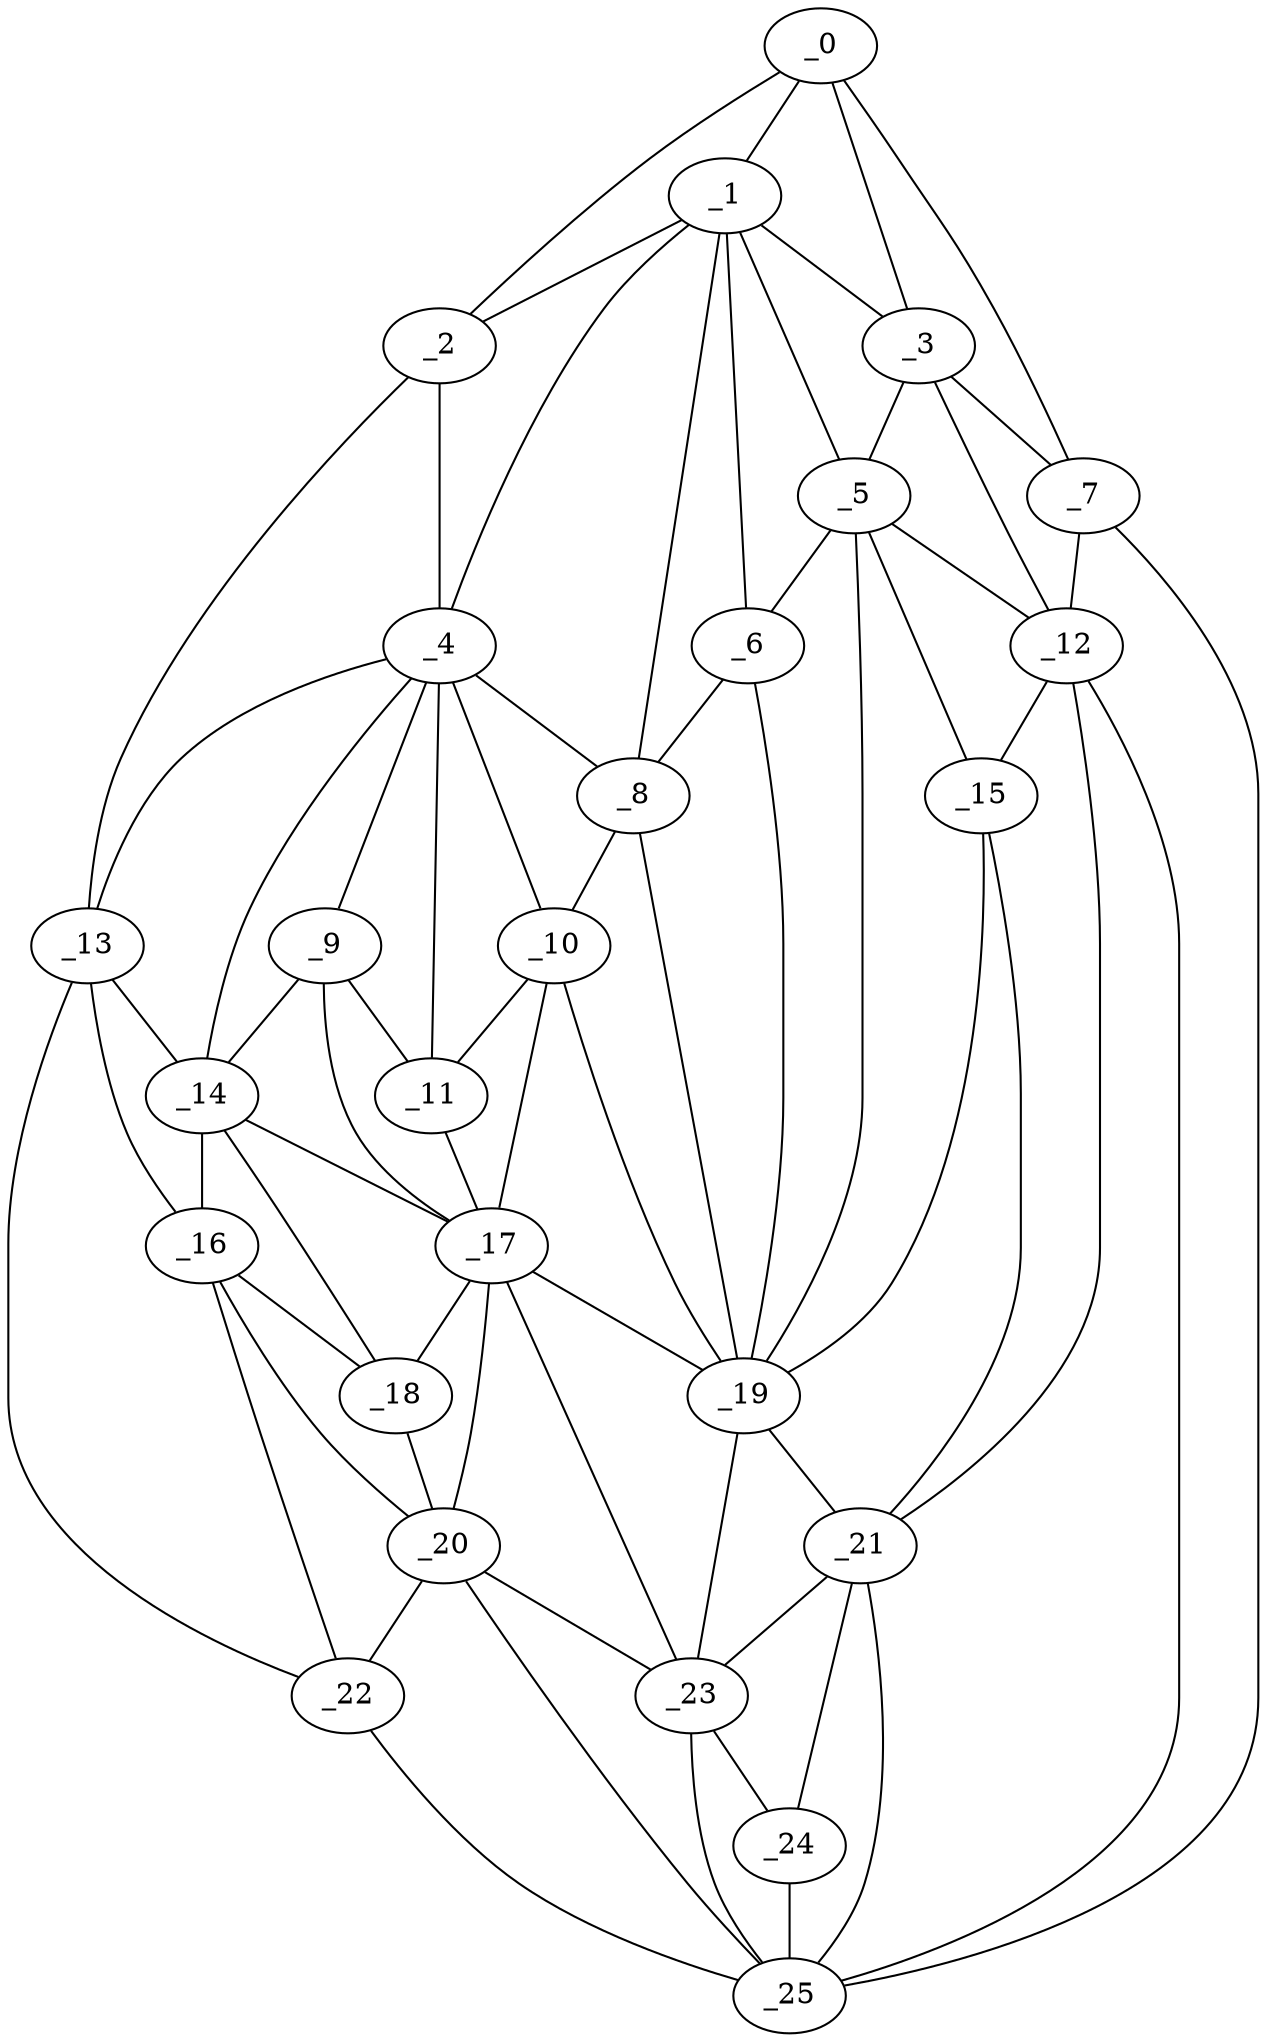 graph "obj89__105.gxl" {
	_0	 [x=27,
		y=12];
	_1	 [x=38,
		y=35];
	_0 -- _1	 [valence=2];
	_2	 [x=38,
		y=116];
	_0 -- _2	 [valence=1];
	_3	 [x=42,
		y=25];
	_0 -- _3	 [valence=1];
	_7	 [x=57,
		y=5];
	_0 -- _7	 [valence=1];
	_1 -- _2	 [valence=2];
	_1 -- _3	 [valence=2];
	_4	 [x=51,
		y=97];
	_1 -- _4	 [valence=2];
	_5	 [x=55,
		y=38];
	_1 -- _5	 [valence=2];
	_6	 [x=55,
		y=49];
	_1 -- _6	 [valence=1];
	_8	 [x=57,
		y=55];
	_1 -- _8	 [valence=2];
	_2 -- _4	 [valence=1];
	_13	 [x=67,
		y=123];
	_2 -- _13	 [valence=1];
	_3 -- _5	 [valence=2];
	_3 -- _7	 [valence=2];
	_12	 [x=64,
		y=13];
	_3 -- _12	 [valence=2];
	_4 -- _8	 [valence=1];
	_9	 [x=61,
		y=95];
	_4 -- _9	 [valence=1];
	_10	 [x=62,
		y=79];
	_4 -- _10	 [valence=2];
	_11	 [x=62,
		y=85];
	_4 -- _11	 [valence=2];
	_4 -- _13	 [valence=1];
	_14	 [x=71,
		y=109];
	_4 -- _14	 [valence=2];
	_5 -- _6	 [valence=2];
	_5 -- _12	 [valence=2];
	_15	 [x=78,
		y=26];
	_5 -- _15	 [valence=1];
	_19	 [x=83,
		y=40];
	_5 -- _19	 [valence=1];
	_6 -- _8	 [valence=1];
	_6 -- _19	 [valence=2];
	_7 -- _12	 [valence=1];
	_25	 [x=104,
		y=11];
	_7 -- _25	 [valence=1];
	_8 -- _10	 [valence=1];
	_8 -- _19	 [valence=2];
	_9 -- _11	 [valence=2];
	_9 -- _14	 [valence=2];
	_17	 [x=82,
		y=98];
	_9 -- _17	 [valence=1];
	_10 -- _11	 [valence=2];
	_10 -- _17	 [valence=2];
	_10 -- _19	 [valence=2];
	_11 -- _17	 [valence=2];
	_12 -- _15	 [valence=2];
	_21	 [x=94,
		y=24];
	_12 -- _21	 [valence=2];
	_12 -- _25	 [valence=1];
	_13 -- _14	 [valence=2];
	_16	 [x=80,
		y=118];
	_13 -- _16	 [valence=1];
	_22	 [x=94,
		y=118];
	_13 -- _22	 [valence=1];
	_14 -- _16	 [valence=2];
	_14 -- _17	 [valence=2];
	_18	 [x=82,
		y=103];
	_14 -- _18	 [valence=2];
	_15 -- _19	 [valence=2];
	_15 -- _21	 [valence=1];
	_16 -- _18	 [valence=2];
	_20	 [x=93,
		y=110];
	_16 -- _20	 [valence=2];
	_16 -- _22	 [valence=2];
	_17 -- _18	 [valence=2];
	_17 -- _19	 [valence=2];
	_17 -- _20	 [valence=1];
	_23	 [x=96,
		y=35];
	_17 -- _23	 [valence=2];
	_18 -- _20	 [valence=2];
	_19 -- _21	 [valence=2];
	_19 -- _23	 [valence=1];
	_20 -- _22	 [valence=1];
	_20 -- _23	 [valence=2];
	_20 -- _25	 [valence=2];
	_21 -- _23	 [valence=2];
	_24	 [x=99,
		y=22];
	_21 -- _24	 [valence=2];
	_21 -- _25	 [valence=1];
	_22 -- _25	 [valence=1];
	_23 -- _24	 [valence=1];
	_23 -- _25	 [valence=2];
	_24 -- _25	 [valence=2];
}
